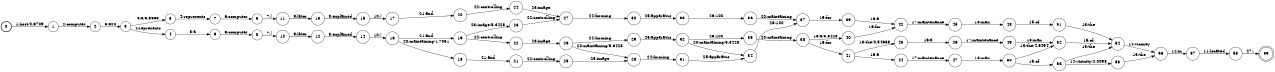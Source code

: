 digraph FST {
rankdir = LR;
size = "8.5,11";
label = "";
center = 1;
orientation = Portrait;
ranksep = "0.4";
nodesep = "0.25";
0 [label = "0", shape = circle, style = bold, fontsize = 14]
	0 -> 1 [label = "1:host/0.6709", fontsize = 14];
1 [label = "1", shape = circle, style = solid, fontsize = 14]
	1 -> 2 [label = "2:computer", fontsize = 14];
2 [label = "2", shape = circle, style = solid, fontsize = 14]
	2 -> 3 [label = "3:300", fontsize = 14];
3 [label = "3", shape = circle, style = solid, fontsize = 14]
	3 -> 4 [label = "4:represents", fontsize = 14];
	3 -> 5 [label = "5:a/3.3965", fontsize = 14];
4 [label = "4", shape = circle, style = solid, fontsize = 14]
	4 -> 6 [label = "5:a", fontsize = 14];
5 [label = "5", shape = circle, style = solid, fontsize = 14]
	5 -> 7 [label = "4:represents", fontsize = 14];
6 [label = "6", shape = circle, style = solid, fontsize = 14]
	6 -> 8 [label = "6:computer", fontsize = 14];
7 [label = "7", shape = circle, style = solid, fontsize = 14]
	7 -> 9 [label = "6:computer", fontsize = 14];
8 [label = "8", shape = circle, style = solid, fontsize = 14]
	8 -> 10 [label = "7:(", fontsize = 14];
9 [label = "9", shape = circle, style = solid, fontsize = 14]
	9 -> 11 [label = "7:(", fontsize = 14];
10 [label = "10", shape = circle, style = solid, fontsize = 14]
	10 -> 12 [label = "9:later", fontsize = 14];
11 [label = "11", shape = circle, style = solid, fontsize = 14]
	11 -> 13 [label = "9:later", fontsize = 14];
12 [label = "12", shape = circle, style = solid, fontsize = 14]
	12 -> 14 [label = "8:explained", fontsize = 14];
13 [label = "13", shape = circle, style = solid, fontsize = 14]
	13 -> 15 [label = "8:explained", fontsize = 14];
14 [label = "14", shape = circle, style = solid, fontsize = 14]
	14 -> 16 [label = "10:)", fontsize = 14];
15 [label = "15", shape = circle, style = solid, fontsize = 14]
	15 -> 17 [label = "10:)", fontsize = 14];
16 [label = "16", shape = circle, style = solid, fontsize = 14]
	16 -> 18 [label = "20:maintaining/1.7051", fontsize = 14];
	16 -> 19 [label = "21:and", fontsize = 14];
17 [label = "17", shape = circle, style = solid, fontsize = 14]
	17 -> 20 [label = "21:and", fontsize = 14];
18 [label = "18", shape = circle, style = solid, fontsize = 14]
	18 -> 21 [label = "21:and", fontsize = 14];
19 [label = "19", shape = circle, style = solid, fontsize = 14]
	19 -> 22 [label = "22:controlling", fontsize = 14];
	19 -> 23 [label = "23:image/5.3428", fontsize = 14];
20 [label = "20", shape = circle, style = solid, fontsize = 14]
	20 -> 24 [label = "22:controlling", fontsize = 14];
21 [label = "21", shape = circle, style = solid, fontsize = 14]
	21 -> 25 [label = "22:controlling", fontsize = 14];
22 [label = "22", shape = circle, style = solid, fontsize = 14]
	22 -> 26 [label = "23:image", fontsize = 14];
23 [label = "23", shape = circle, style = solid, fontsize = 14]
	23 -> 27 [label = "22:controlling", fontsize = 14];
24 [label = "24", shape = circle, style = solid, fontsize = 14]
	24 -> 27 [label = "23:image", fontsize = 14];
25 [label = "25", shape = circle, style = solid, fontsize = 14]
	25 -> 28 [label = "23:image", fontsize = 14];
26 [label = "26", shape = circle, style = solid, fontsize = 14]
	26 -> 28 [label = "20:maintaining/5.3428", fontsize = 14];
	26 -> 29 [label = "24:forming", fontsize = 14];
27 [label = "27", shape = circle, style = solid, fontsize = 14]
	27 -> 30 [label = "24:forming", fontsize = 14];
28 [label = "28", shape = circle, style = solid, fontsize = 14]
	28 -> 31 [label = "24:forming", fontsize = 14];
29 [label = "29", shape = circle, style = solid, fontsize = 14]
	29 -> 32 [label = "25:apparatus", fontsize = 14];
30 [label = "30", shape = circle, style = solid, fontsize = 14]
	30 -> 33 [label = "25:apparatus", fontsize = 14];
31 [label = "31", shape = circle, style = solid, fontsize = 14]
	31 -> 34 [label = "25:apparatus", fontsize = 14];
32 [label = "32", shape = circle, style = solid, fontsize = 14]
	32 -> 34 [label = "20:maintaining/5.3428", fontsize = 14];
	32 -> 35 [label = "26:100", fontsize = 14];
33 [label = "33", shape = circle, style = solid, fontsize = 14]
	33 -> 36 [label = "26:100", fontsize = 14];
34 [label = "34", shape = circle, style = solid, fontsize = 14]
	34 -> 37 [label = "26:100", fontsize = 14];
35 [label = "35", shape = circle, style = solid, fontsize = 14]
	35 -> 38 [label = "20:maintaining", fontsize = 14];
36 [label = "36", shape = circle, style = solid, fontsize = 14]
	36 -> 37 [label = "20:maintaining", fontsize = 14];
37 [label = "37", shape = circle, style = solid, fontsize = 14]
	37 -> 39 [label = "19:for", fontsize = 14];
38 [label = "38", shape = circle, style = solid, fontsize = 14]
	38 -> 40 [label = "16:a/5.3428", fontsize = 14];
	38 -> 41 [label = "19:for", fontsize = 14];
39 [label = "39", shape = circle, style = solid, fontsize = 14]
	39 -> 42 [label = "16:a", fontsize = 14];
40 [label = "40", shape = circle, style = solid, fontsize = 14]
	40 -> 42 [label = "19:for", fontsize = 14];
41 [label = "41", shape = circle, style = solid, fontsize = 14]
	41 -> 44 [label = "16:a", fontsize = 14];
	41 -> 43 [label = "13:the/0.54688", fontsize = 14];
42 [label = "42", shape = circle, style = solid, fontsize = 14]
	42 -> 45 [label = "17:maintenance", fontsize = 14];
43 [label = "43", shape = circle, style = solid, fontsize = 14]
	43 -> 46 [label = "16:a", fontsize = 14];
44 [label = "44", shape = circle, style = solid, fontsize = 14]
	44 -> 47 [label = "17:maintenance", fontsize = 14];
45 [label = "45", shape = circle, style = solid, fontsize = 14]
	45 -> 48 [label = "18:man", fontsize = 14];
46 [label = "46", shape = circle, style = solid, fontsize = 14]
	46 -> 49 [label = "17:maintenance", fontsize = 14];
47 [label = "47", shape = circle, style = solid, fontsize = 14]
	47 -> 50 [label = "18:man", fontsize = 14];
48 [label = "48", shape = circle, style = solid, fontsize = 14]
	48 -> 51 [label = "15:of", fontsize = 14];
49 [label = "49", shape = circle, style = solid, fontsize = 14]
	49 -> 52 [label = "18:man", fontsize = 14];
50 [label = "50", shape = circle, style = solid, fontsize = 14]
	50 -> 52 [label = "13:the/4.6494", fontsize = 14];
	50 -> 53 [label = "15:of", fontsize = 14];
51 [label = "51", shape = circle, style = solid, fontsize = 14]
	51 -> 54 [label = "13:the", fontsize = 14];
52 [label = "52", shape = circle, style = solid, fontsize = 14]
	52 -> 54 [label = "15:of", fontsize = 14];
53 [label = "53", shape = circle, style = solid, fontsize = 14]
	53 -> 54 [label = "13:the", fontsize = 14];
	53 -> 55 [label = "14:vicinity/2.0098", fontsize = 14];
54 [label = "54", shape = circle, style = solid, fontsize = 14]
	54 -> 56 [label = "14:vicinity", fontsize = 14];
55 [label = "55", shape = circle, style = solid, fontsize = 14]
	55 -> 56 [label = "13:the", fontsize = 14];
56 [label = "56", shape = circle, style = solid, fontsize = 14]
	56 -> 57 [label = "12:in", fontsize = 14];
57 [label = "57", shape = circle, style = solid, fontsize = 14]
	57 -> 58 [label = "11:located", fontsize = 14];
58 [label = "58", shape = circle, style = solid, fontsize = 14]
	58 -> 59 [label = "27:.", fontsize = 14];
59 [label = "59", shape = doublecircle, style = solid, fontsize = 14]
}
